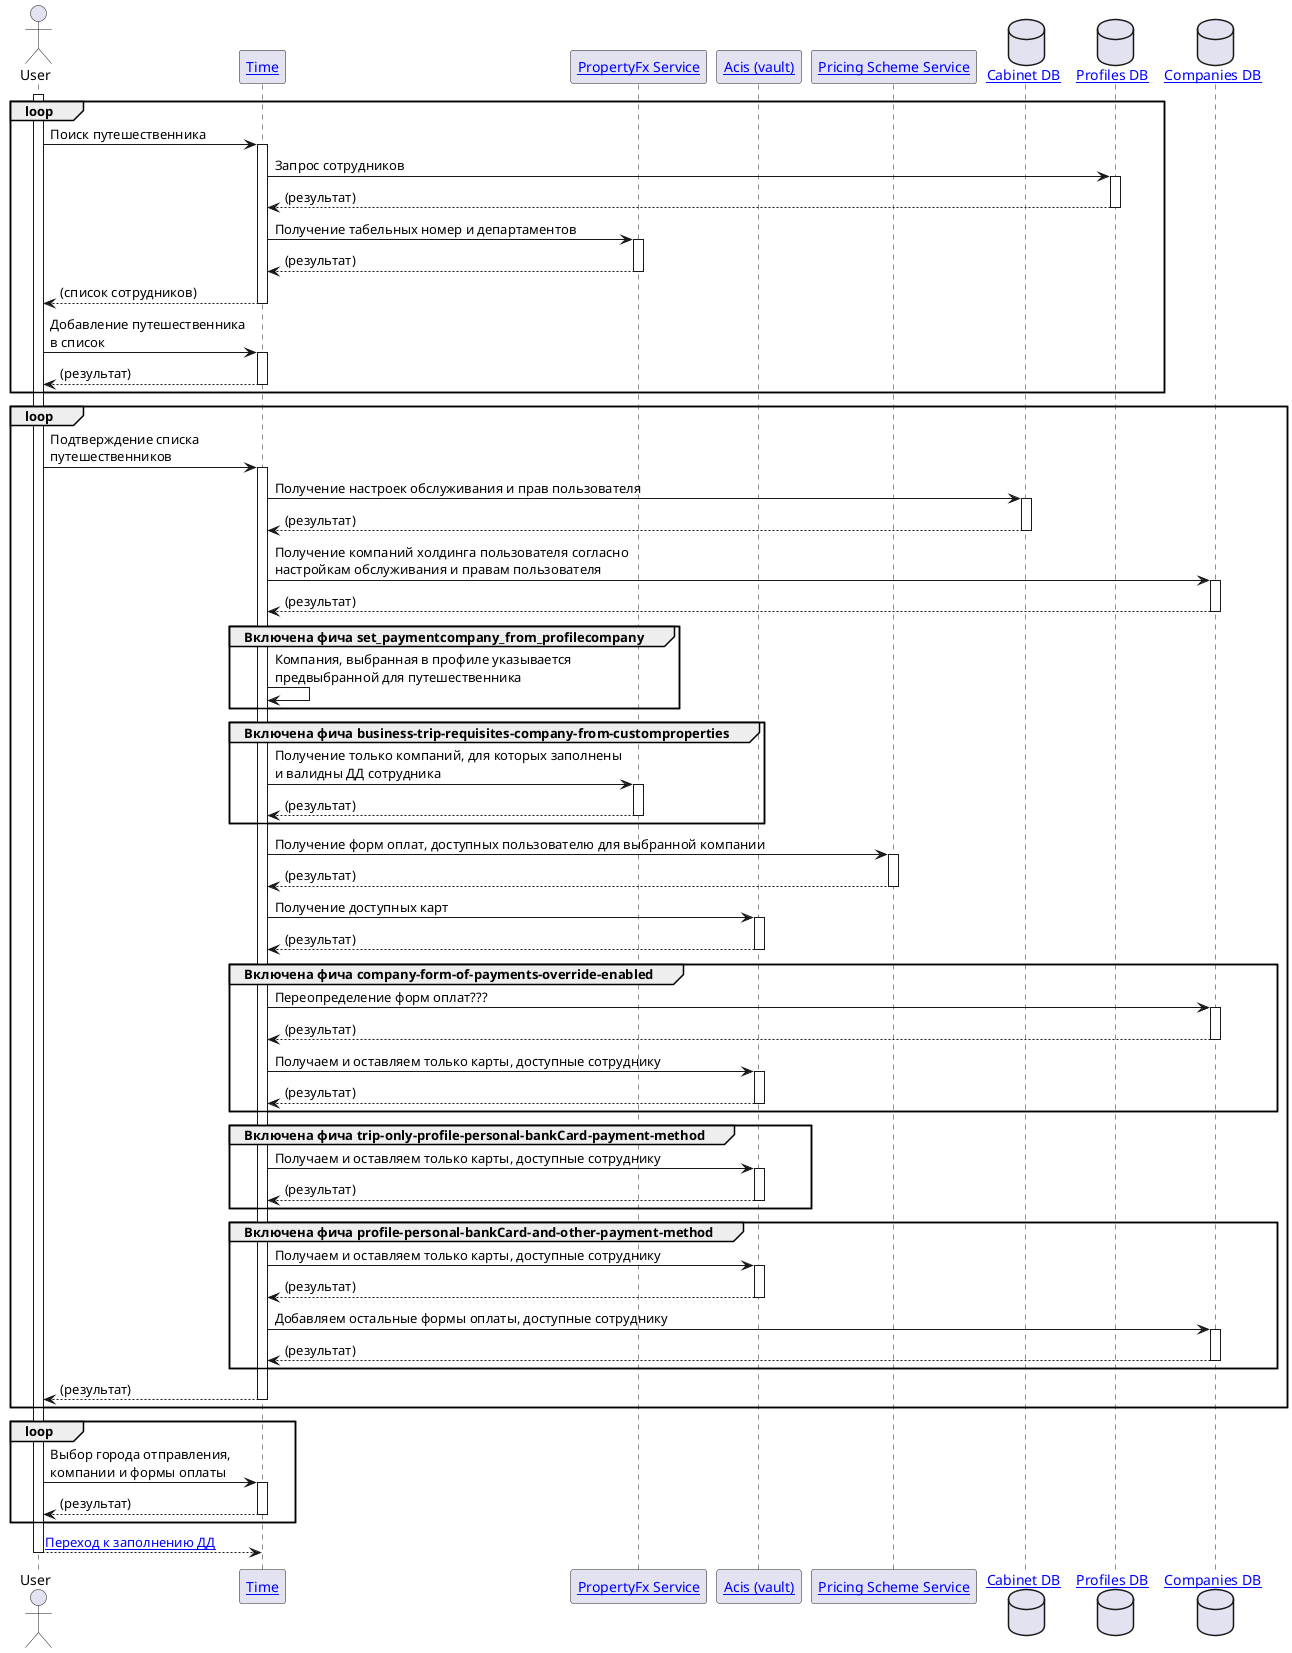@startuml
'https://plantuml.com/sequence-diagram


actor User
participant "[[/architect/components/applications.time Time]]" as Time
participant "[[/architect/components/services.propertyfx PropertyFx Service]]" as PropertyFx
participant "[[/architect/components/services.vault Acis (vault)]]" as Acis
participant "[[/architect/components/services.pricingscheme Pricing Scheme Service]]" as PricingScheme
database "[[/architect/components/db.cabinet Cabinet DB]]" as Cabinet
database "[[/architect/components/db.profiles Profiles DB]]" as Profiles
database "[[/architect/components/db.companies Companies DB]]" as Companies

activate User

loop
    User -> Time ++ : Поиск путешественника
    Time -> Profiles ++ : Запрос сотрудников
    return (результат)
    Time -> PropertyFx ++ : Получение табельных номер и департаментов
    return (результат)
    return (список сотрудников)
    User -> Time ++ : Добавление путешественника\nв список
    return (результат)
end
loop
    User -> Time ++ : Подтверждение списка\nпутешественников
    Time -> Cabinet ++ : Получение настроек обслуживания и прав пользователя
    return (результат)
    Time -> Companies ++ : Получение компаний холдинга пользователя согласно \nнастройкам обслуживания и правам пользователя
    return (результат)
    group Включена фича set_paymentcompany_from_profilecompany
        Time -> Time : Компания, выбранная в профиле указывается\nпредвыбранной для путешественника
    end
    group Включена фича business-trip-requisites-company-from-customproperties
        Time -> PropertyFx ++ : Получение только компаний, для которых заполнены\nи валидны ДД сотрудника
        return (результат)
    end
    Time -> PricingScheme ++ : Получение форм оплат, доступных пользователю для выбранной компании
    return (результат)
    Time -> Acis ++ : Получение доступных карт
    return (результат)
    group Включена фича company-form-of-payments-override-enabled
        Time -> Companies ++ : Переопределение форм оплат???
        return (результат)
        Time -> Acis ++ : Получаем и оставляем только карты, доступные сотруднику
        return (результат)
    end
    group Включена фича trip-only-profile-personal-bankCard-payment-method
        Time -> Acis ++ : Получаем и оставляем только карты, доступные сотруднику
        return (результат)
    end
    group Включена фича profile-personal-bankCard-and-other-payment-method
        Time -> Acis ++ : Получаем и оставляем только карты, доступные сотруднику
        return (результат)
        Time -> Companies ++ : Добавляем остальные формы оплаты, доступные сотруднику
        return (результат)
    end
    return (результат)
end
loop
    User -> Time ++ : Выбор города отправления,\nкомпании и формы оплаты
    return (результат)
end
User --> Time : [[applications.time.businesstrip.creation.custom_property Переход к заполнению ДД]]

deactivate User
@enduml